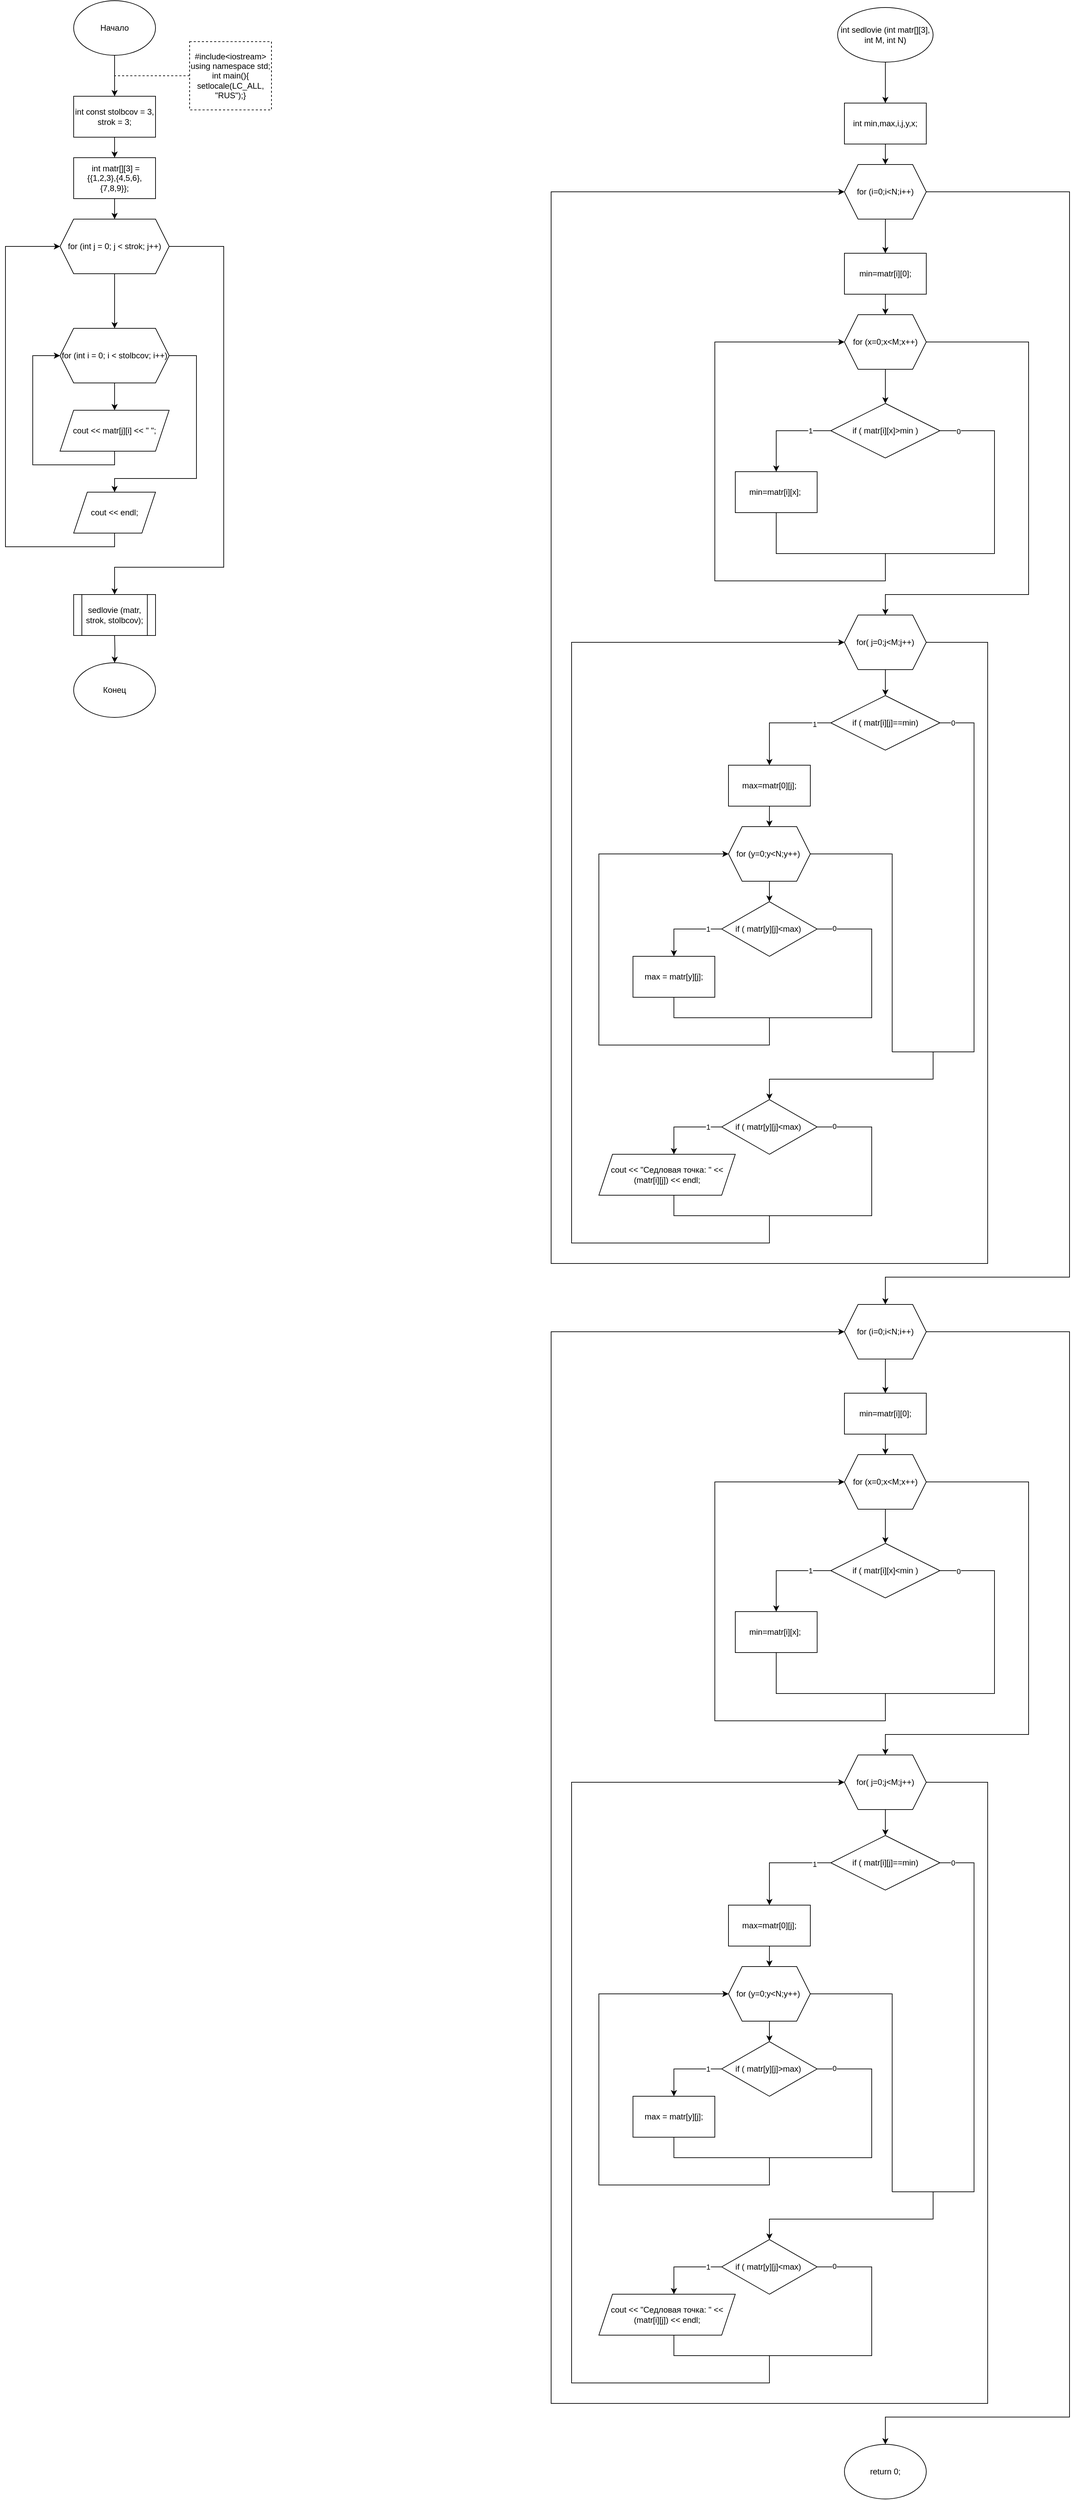 <mxfile version="15.7.3" type="device"><diagram id="lSiqKbJ1iQkwk72WQPIj" name="Страница 1"><mxGraphModel dx="2755" dy="2263" grid="1" gridSize="10" guides="1" tooltips="1" connect="1" arrows="1" fold="1" page="1" pageScale="1" pageWidth="3300" pageHeight="4681" math="0" shadow="0"><root><mxCell id="0"/><mxCell id="1" parent="0"/><mxCell id="CtEPS3cORJ2kYuENL3cS-1" value="" style="edgeStyle=orthogonalEdgeStyle;rounded=0;orthogonalLoop=1;jettySize=auto;html=1;" edge="1" parent="1" source="CtEPS3cORJ2kYuENL3cS-2" target="CtEPS3cORJ2kYuENL3cS-4"><mxGeometry relative="1" as="geometry"/></mxCell><mxCell id="CtEPS3cORJ2kYuENL3cS-2" value="Начало" style="ellipse;whiteSpace=wrap;html=1;" vertex="1" parent="1"><mxGeometry x="340" y="60" width="120" height="80" as="geometry"/></mxCell><mxCell id="CtEPS3cORJ2kYuENL3cS-3" value="" style="edgeStyle=orthogonalEdgeStyle;rounded=0;orthogonalLoop=1;jettySize=auto;html=1;" edge="1" parent="1" source="CtEPS3cORJ2kYuENL3cS-4" target="CtEPS3cORJ2kYuENL3cS-13"><mxGeometry relative="1" as="geometry"/></mxCell><mxCell id="CtEPS3cORJ2kYuENL3cS-4" value="&lt;span&gt;&#9;&lt;/span&gt;int const stolbcov = 3, strok = 3;" style="rounded=0;whiteSpace=wrap;html=1;align=center;" vertex="1" parent="1"><mxGeometry x="340" y="200" width="120" height="60" as="geometry"/></mxCell><mxCell id="CtEPS3cORJ2kYuENL3cS-5" value="&lt;div&gt;#include&amp;lt;iostream&amp;gt;&lt;/div&gt;&lt;div&gt;using namespace std;&lt;/div&gt;&lt;div&gt;int main(){&lt;/div&gt;setlocale(LC_ALL, &quot;RUS&quot;);}" style="rounded=0;whiteSpace=wrap;html=1;dashed=1;" vertex="1" parent="1"><mxGeometry x="510" y="120" width="120" height="100" as="geometry"/></mxCell><mxCell id="CtEPS3cORJ2kYuENL3cS-6" value="" style="endArrow=none;dashed=1;html=1;rounded=0;exitX=0;exitY=0.5;exitDx=0;exitDy=0;" edge="1" parent="1" source="CtEPS3cORJ2kYuENL3cS-5"><mxGeometry width="50" height="50" relative="1" as="geometry"><mxPoint x="390" y="490" as="sourcePoint"/><mxPoint x="400" y="170" as="targetPoint"/></mxGeometry></mxCell><mxCell id="CtEPS3cORJ2kYuENL3cS-7" value="" style="edgeStyle=orthogonalEdgeStyle;rounded=0;orthogonalLoop=1;jettySize=auto;html=1;entryX=0.5;entryY=0;entryDx=0;entryDy=0;" edge="1" parent="1" source="CtEPS3cORJ2kYuENL3cS-9" target="CtEPS3cORJ2kYuENL3cS-35"><mxGeometry relative="1" as="geometry"><mxPoint x="400" y="500" as="targetPoint"/></mxGeometry></mxCell><mxCell id="CtEPS3cORJ2kYuENL3cS-8" value="" style="edgeStyle=orthogonalEdgeStyle;rounded=0;orthogonalLoop=1;jettySize=auto;html=1;exitX=1;exitY=0.5;exitDx=0;exitDy=0;exitPerimeter=0;" edge="1" parent="1" source="CtEPS3cORJ2kYuENL3cS-9"><mxGeometry relative="1" as="geometry"><Array as="points"><mxPoint x="560" y="420"/><mxPoint x="560" y="890"/><mxPoint x="400" y="890"/></Array><mxPoint x="400" y="930" as="targetPoint"/></mxGeometry></mxCell><mxCell id="CtEPS3cORJ2kYuENL3cS-9" value="&lt;span&gt;&#9;&lt;/span&gt;for (int j = 0; j &amp;lt; strok; j++)" style="shape=hexagon;perimeter=hexagonPerimeter2;whiteSpace=wrap;html=1;fixedSize=1;" vertex="1" parent="1"><mxGeometry x="320" y="380" width="160" height="80" as="geometry"/></mxCell><mxCell id="CtEPS3cORJ2kYuENL3cS-12" value="" style="edgeStyle=orthogonalEdgeStyle;rounded=0;orthogonalLoop=1;jettySize=auto;html=1;" edge="1" parent="1" source="CtEPS3cORJ2kYuENL3cS-13"><mxGeometry relative="1" as="geometry"><mxPoint x="400" y="380" as="targetPoint"/></mxGeometry></mxCell><mxCell id="CtEPS3cORJ2kYuENL3cS-13" value="&amp;nbsp;int matr[][3] = {{1,2,3},{4,5,6},{7,8,9}};" style="whiteSpace=wrap;html=1;rounded=0;" vertex="1" parent="1"><mxGeometry x="340" y="290" width="120" height="60" as="geometry"/></mxCell><mxCell id="CtEPS3cORJ2kYuENL3cS-33" value="" style="edgeStyle=orthogonalEdgeStyle;rounded=0;orthogonalLoop=1;jettySize=auto;html=1;" edge="1" parent="1" source="CtEPS3cORJ2kYuENL3cS-35"><mxGeometry relative="1" as="geometry"><mxPoint x="400" y="660" as="targetPoint"/></mxGeometry></mxCell><mxCell id="CtEPS3cORJ2kYuENL3cS-38" style="edgeStyle=orthogonalEdgeStyle;rounded=0;orthogonalLoop=1;jettySize=auto;html=1;entryX=0.5;entryY=0;entryDx=0;entryDy=0;" edge="1" parent="1" source="CtEPS3cORJ2kYuENL3cS-35" target="CtEPS3cORJ2kYuENL3cS-37"><mxGeometry relative="1" as="geometry"><Array as="points"><mxPoint x="520" y="580"/><mxPoint x="520" y="760"/><mxPoint x="400" y="760"/></Array></mxGeometry></mxCell><mxCell id="CtEPS3cORJ2kYuENL3cS-35" value="&lt;span&gt;&#9;&lt;/span&gt;for (int i = 0; i &amp;lt; stolbcov; i++)" style="shape=hexagon;perimeter=hexagonPerimeter2;whiteSpace=wrap;html=1;fixedSize=1;" vertex="1" parent="1"><mxGeometry x="320" y="540" width="160" height="80" as="geometry"/></mxCell><mxCell id="CtEPS3cORJ2kYuENL3cS-39" style="edgeStyle=orthogonalEdgeStyle;rounded=0;orthogonalLoop=1;jettySize=auto;html=1;entryX=0;entryY=0.5;entryDx=0;entryDy=0;exitX=0.5;exitY=1;exitDx=0;exitDy=0;" edge="1" parent="1" source="CtEPS3cORJ2kYuENL3cS-36" target="CtEPS3cORJ2kYuENL3cS-35"><mxGeometry relative="1" as="geometry"><Array as="points"><mxPoint x="400" y="740"/><mxPoint x="280" y="740"/><mxPoint x="280" y="580"/></Array></mxGeometry></mxCell><mxCell id="CtEPS3cORJ2kYuENL3cS-36" value="cout &amp;lt;&amp;lt; matr[j][i] &amp;lt;&amp;lt; &quot; &quot;;" style="shape=parallelogram;perimeter=parallelogramPerimeter;whiteSpace=wrap;html=1;fixedSize=1;" vertex="1" parent="1"><mxGeometry x="320" y="660" width="160" height="60" as="geometry"/></mxCell><mxCell id="CtEPS3cORJ2kYuENL3cS-41" style="edgeStyle=orthogonalEdgeStyle;rounded=0;orthogonalLoop=1;jettySize=auto;html=1;entryX=0;entryY=0.5;entryDx=0;entryDy=0;" edge="1" parent="1" source="CtEPS3cORJ2kYuENL3cS-37" target="CtEPS3cORJ2kYuENL3cS-9"><mxGeometry relative="1" as="geometry"><Array as="points"><mxPoint x="400" y="860"/><mxPoint x="240" y="860"/><mxPoint x="240" y="420"/></Array></mxGeometry></mxCell><mxCell id="CtEPS3cORJ2kYuENL3cS-37" value="cout &amp;lt;&amp;lt; endl;" style="shape=parallelogram;perimeter=parallelogramPerimeter;whiteSpace=wrap;html=1;fixedSize=1;" vertex="1" parent="1"><mxGeometry x="340" y="780" width="120" height="60" as="geometry"/></mxCell><mxCell id="CtEPS3cORJ2kYuENL3cS-44" value="" style="edgeStyle=orthogonalEdgeStyle;rounded=0;orthogonalLoop=1;jettySize=auto;html=1;" edge="1" parent="1" target="CtEPS3cORJ2kYuENL3cS-43"><mxGeometry relative="1" as="geometry"><mxPoint x="400" y="990" as="sourcePoint"/></mxGeometry></mxCell><mxCell id="CtEPS3cORJ2kYuENL3cS-43" value="Конец" style="ellipse;whiteSpace=wrap;html=1;rounded=0;" vertex="1" parent="1"><mxGeometry x="340" y="1030" width="120" height="80" as="geometry"/></mxCell><mxCell id="CtEPS3cORJ2kYuENL3cS-45" value="" style="edgeStyle=orthogonalEdgeStyle;rounded=0;orthogonalLoop=1;jettySize=auto;html=1;" edge="1" parent="1" source="CtEPS3cORJ2kYuENL3cS-46" target="CtEPS3cORJ2kYuENL3cS-48"><mxGeometry relative="1" as="geometry"/></mxCell><mxCell id="CtEPS3cORJ2kYuENL3cS-46" value="int sedlovie (int matr[][3], int M, int N)" style="ellipse;whiteSpace=wrap;html=1;" vertex="1" parent="1"><mxGeometry x="1460" y="70" width="140" height="80" as="geometry"/></mxCell><mxCell id="CtEPS3cORJ2kYuENL3cS-47" value="" style="edgeStyle=orthogonalEdgeStyle;rounded=0;orthogonalLoop=1;jettySize=auto;html=1;" edge="1" parent="1" source="CtEPS3cORJ2kYuENL3cS-48"><mxGeometry relative="1" as="geometry"><mxPoint x="1530" y="300" as="targetPoint"/></mxGeometry></mxCell><mxCell id="CtEPS3cORJ2kYuENL3cS-48" value="&lt;span&gt;&#9;&lt;/span&gt;int min,max,i,j,y,x;" style="rounded=0;whiteSpace=wrap;html=1;align=center;" vertex="1" parent="1"><mxGeometry x="1470" y="210" width="120" height="60" as="geometry"/></mxCell><mxCell id="CtEPS3cORJ2kYuENL3cS-66" value="&lt;span&gt;sedlovie (matr, strok, stolbcov);&lt;/span&gt;" style="shape=process;whiteSpace=wrap;html=1;backgroundOutline=1;" vertex="1" parent="1"><mxGeometry x="340" y="930" width="120" height="60" as="geometry"/></mxCell><mxCell id="CtEPS3cORJ2kYuENL3cS-69" value="" style="edgeStyle=orthogonalEdgeStyle;rounded=0;orthogonalLoop=1;jettySize=auto;html=1;" edge="1" parent="1" source="CtEPS3cORJ2kYuENL3cS-67" target="CtEPS3cORJ2kYuENL3cS-68"><mxGeometry relative="1" as="geometry"/></mxCell><mxCell id="CtEPS3cORJ2kYuENL3cS-118" value="" style="edgeStyle=orthogonalEdgeStyle;rounded=0;orthogonalLoop=1;jettySize=auto;html=1;" edge="1" parent="1" source="CtEPS3cORJ2kYuENL3cS-67"><mxGeometry relative="1" as="geometry"><mxPoint x="1530" y="1970" as="targetPoint"/><Array as="points"><mxPoint x="1800" y="340"/><mxPoint x="1800" y="1930"/><mxPoint x="1530" y="1930"/></Array></mxGeometry></mxCell><mxCell id="CtEPS3cORJ2kYuENL3cS-67" value="for (i=0;i&amp;lt;N;i++)" style="shape=hexagon;perimeter=hexagonPerimeter2;whiteSpace=wrap;html=1;fixedSize=1;" vertex="1" parent="1"><mxGeometry x="1470" y="300" width="120" height="80" as="geometry"/></mxCell><mxCell id="CtEPS3cORJ2kYuENL3cS-71" value="" style="edgeStyle=orthogonalEdgeStyle;rounded=0;orthogonalLoop=1;jettySize=auto;html=1;" edge="1" parent="1" source="CtEPS3cORJ2kYuENL3cS-68" target="CtEPS3cORJ2kYuENL3cS-70"><mxGeometry relative="1" as="geometry"/></mxCell><mxCell id="CtEPS3cORJ2kYuENL3cS-68" value="min=matr[i][0];" style="rounded=0;whiteSpace=wrap;html=1;" vertex="1" parent="1"><mxGeometry x="1470" y="430" width="120" height="60" as="geometry"/></mxCell><mxCell id="CtEPS3cORJ2kYuENL3cS-73" value="" style="edgeStyle=orthogonalEdgeStyle;rounded=0;orthogonalLoop=1;jettySize=auto;html=1;" edge="1" parent="1" source="CtEPS3cORJ2kYuENL3cS-70" target="CtEPS3cORJ2kYuENL3cS-72"><mxGeometry relative="1" as="geometry"/></mxCell><mxCell id="CtEPS3cORJ2kYuENL3cS-84" style="edgeStyle=orthogonalEdgeStyle;rounded=0;orthogonalLoop=1;jettySize=auto;html=1;entryX=0.5;entryY=0;entryDx=0;entryDy=0;" edge="1" parent="1" source="CtEPS3cORJ2kYuENL3cS-70" target="CtEPS3cORJ2kYuENL3cS-83"><mxGeometry relative="1" as="geometry"><Array as="points"><mxPoint x="1740" y="560"/><mxPoint x="1740" y="930"/><mxPoint x="1530" y="930"/></Array></mxGeometry></mxCell><mxCell id="CtEPS3cORJ2kYuENL3cS-70" value="for (x=0;x&amp;lt;M;x++)" style="shape=hexagon;perimeter=hexagonPerimeter2;whiteSpace=wrap;html=1;fixedSize=1;rounded=0;" vertex="1" parent="1"><mxGeometry x="1470" y="520" width="120" height="80" as="geometry"/></mxCell><mxCell id="CtEPS3cORJ2kYuENL3cS-75" value="" style="edgeStyle=orthogonalEdgeStyle;rounded=0;orthogonalLoop=1;jettySize=auto;html=1;" edge="1" parent="1" source="CtEPS3cORJ2kYuENL3cS-72" target="CtEPS3cORJ2kYuENL3cS-74"><mxGeometry relative="1" as="geometry"/></mxCell><mxCell id="CtEPS3cORJ2kYuENL3cS-78" value="1" style="edgeLabel;html=1;align=center;verticalAlign=middle;resizable=0;points=[];" vertex="1" connectable="0" parent="CtEPS3cORJ2kYuENL3cS-75"><mxGeometry x="-0.565" relative="1" as="geometry"><mxPoint as="offset"/></mxGeometry></mxCell><mxCell id="CtEPS3cORJ2kYuENL3cS-72" value="if ( matr[i][x]&amp;gt;min )" style="rhombus;whiteSpace=wrap;html=1;" vertex="1" parent="1"><mxGeometry x="1450" y="650" width="160" height="80" as="geometry"/></mxCell><mxCell id="CtEPS3cORJ2kYuENL3cS-74" value="min=matr[i][x];&amp;nbsp;" style="whiteSpace=wrap;html=1;" vertex="1" parent="1"><mxGeometry x="1310" y="750" width="120" height="60" as="geometry"/></mxCell><mxCell id="CtEPS3cORJ2kYuENL3cS-77" value="" style="endArrow=none;html=1;rounded=0;exitX=0.5;exitY=1;exitDx=0;exitDy=0;entryX=1;entryY=0.5;entryDx=0;entryDy=0;" edge="1" parent="1" source="CtEPS3cORJ2kYuENL3cS-74" target="CtEPS3cORJ2kYuENL3cS-72"><mxGeometry width="50" height="50" relative="1" as="geometry"><mxPoint x="1470" y="840" as="sourcePoint"/><mxPoint x="1520" y="790" as="targetPoint"/><Array as="points"><mxPoint x="1370" y="870"/><mxPoint x="1690" y="870"/><mxPoint x="1690" y="690"/></Array></mxGeometry></mxCell><mxCell id="CtEPS3cORJ2kYuENL3cS-81" value="0" style="edgeLabel;html=1;align=center;verticalAlign=middle;resizable=0;points=[];" vertex="1" connectable="0" parent="CtEPS3cORJ2kYuENL3cS-77"><mxGeometry x="0.916" y="1" relative="1" as="geometry"><mxPoint as="offset"/></mxGeometry></mxCell><mxCell id="CtEPS3cORJ2kYuENL3cS-82" value="" style="endArrow=classic;html=1;rounded=0;entryX=0;entryY=0.5;entryDx=0;entryDy=0;" edge="1" parent="1" target="CtEPS3cORJ2kYuENL3cS-70"><mxGeometry width="50" height="50" relative="1" as="geometry"><mxPoint x="1530" y="870" as="sourcePoint"/><mxPoint x="1530" y="910" as="targetPoint"/><Array as="points"><mxPoint x="1530" y="910"/><mxPoint x="1280" y="910"/><mxPoint x="1280" y="560"/></Array></mxGeometry></mxCell><mxCell id="CtEPS3cORJ2kYuENL3cS-90" value="" style="edgeStyle=orthogonalEdgeStyle;rounded=0;orthogonalLoop=1;jettySize=auto;html=1;" edge="1" parent="1" source="CtEPS3cORJ2kYuENL3cS-83" target="CtEPS3cORJ2kYuENL3cS-89"><mxGeometry relative="1" as="geometry"/></mxCell><mxCell id="CtEPS3cORJ2kYuENL3cS-116" style="edgeStyle=orthogonalEdgeStyle;rounded=0;orthogonalLoop=1;jettySize=auto;html=1;entryX=0;entryY=0.5;entryDx=0;entryDy=0;" edge="1" parent="1" source="CtEPS3cORJ2kYuENL3cS-83" target="CtEPS3cORJ2kYuENL3cS-67"><mxGeometry relative="1" as="geometry"><Array as="points"><mxPoint x="1680" y="1000"/><mxPoint x="1680" y="1910"/><mxPoint x="1040" y="1910"/><mxPoint x="1040" y="340"/></Array></mxGeometry></mxCell><mxCell id="CtEPS3cORJ2kYuENL3cS-83" value="for( j=0;j&amp;lt;M;j++)" style="shape=hexagon;perimeter=hexagonPerimeter2;whiteSpace=wrap;html=1;fixedSize=1;" vertex="1" parent="1"><mxGeometry x="1470" y="960" width="120" height="80" as="geometry"/></mxCell><mxCell id="CtEPS3cORJ2kYuENL3cS-92" style="edgeStyle=orthogonalEdgeStyle;rounded=0;orthogonalLoop=1;jettySize=auto;html=1;entryX=0.5;entryY=0;entryDx=0;entryDy=0;" edge="1" parent="1" source="CtEPS3cORJ2kYuENL3cS-89" target="CtEPS3cORJ2kYuENL3cS-91"><mxGeometry relative="1" as="geometry"/></mxCell><mxCell id="CtEPS3cORJ2kYuENL3cS-162" value="1" style="edgeLabel;html=1;align=center;verticalAlign=middle;resizable=0;points=[];" vertex="1" connectable="0" parent="CtEPS3cORJ2kYuENL3cS-92"><mxGeometry x="-0.68" y="2" relative="1" as="geometry"><mxPoint as="offset"/></mxGeometry></mxCell><mxCell id="CtEPS3cORJ2kYuENL3cS-89" value="if ( matr[i][j]==min)" style="rhombus;whiteSpace=wrap;html=1;" vertex="1" parent="1"><mxGeometry x="1450" y="1078" width="160" height="80" as="geometry"/></mxCell><mxCell id="CtEPS3cORJ2kYuENL3cS-94" value="" style="edgeStyle=orthogonalEdgeStyle;rounded=0;orthogonalLoop=1;jettySize=auto;html=1;" edge="1" parent="1" source="CtEPS3cORJ2kYuENL3cS-91" target="CtEPS3cORJ2kYuENL3cS-93"><mxGeometry relative="1" as="geometry"/></mxCell><mxCell id="CtEPS3cORJ2kYuENL3cS-91" value="max=matr[0][j];" style="rounded=0;whiteSpace=wrap;html=1;" vertex="1" parent="1"><mxGeometry x="1300" y="1180" width="120" height="60" as="geometry"/></mxCell><mxCell id="CtEPS3cORJ2kYuENL3cS-97" value="" style="edgeStyle=orthogonalEdgeStyle;rounded=0;orthogonalLoop=1;jettySize=auto;html=1;" edge="1" parent="1" source="CtEPS3cORJ2kYuENL3cS-93" target="CtEPS3cORJ2kYuENL3cS-95"><mxGeometry relative="1" as="geometry"/></mxCell><mxCell id="CtEPS3cORJ2kYuENL3cS-93" value="for (y=0;y&amp;lt;N;y++)&amp;nbsp;" style="shape=hexagon;perimeter=hexagonPerimeter2;whiteSpace=wrap;html=1;fixedSize=1;rounded=0;" vertex="1" parent="1"><mxGeometry x="1300" y="1270" width="120" height="80" as="geometry"/></mxCell><mxCell id="CtEPS3cORJ2kYuENL3cS-99" style="edgeStyle=orthogonalEdgeStyle;rounded=0;orthogonalLoop=1;jettySize=auto;html=1;entryX=0.5;entryY=0;entryDx=0;entryDy=0;" edge="1" parent="1" source="CtEPS3cORJ2kYuENL3cS-95" target="CtEPS3cORJ2kYuENL3cS-98"><mxGeometry relative="1" as="geometry"/></mxCell><mxCell id="CtEPS3cORJ2kYuENL3cS-100" value="1" style="edgeLabel;html=1;align=center;verticalAlign=middle;resizable=0;points=[];" vertex="1" connectable="0" parent="CtEPS3cORJ2kYuENL3cS-99"><mxGeometry x="-0.636" relative="1" as="geometry"><mxPoint as="offset"/></mxGeometry></mxCell><mxCell id="CtEPS3cORJ2kYuENL3cS-95" value="if ( matr[y][j]&amp;lt;max)&amp;nbsp;" style="rhombus;whiteSpace=wrap;html=1;direction=west;" vertex="1" parent="1"><mxGeometry x="1290" y="1380" width="140" height="80" as="geometry"/></mxCell><mxCell id="CtEPS3cORJ2kYuENL3cS-98" value="max = matr[y][j];" style="rounded=0;whiteSpace=wrap;html=1;" vertex="1" parent="1"><mxGeometry x="1160" y="1460" width="120" height="60" as="geometry"/></mxCell><mxCell id="CtEPS3cORJ2kYuENL3cS-101" value="" style="endArrow=none;html=1;rounded=0;exitX=0.5;exitY=1;exitDx=0;exitDy=0;entryX=0;entryY=0.5;entryDx=0;entryDy=0;" edge="1" parent="1" source="CtEPS3cORJ2kYuENL3cS-98" target="CtEPS3cORJ2kYuENL3cS-95"><mxGeometry width="50" height="50" relative="1" as="geometry"><mxPoint x="1440" y="1470" as="sourcePoint"/><mxPoint x="1490" y="1420" as="targetPoint"/><Array as="points"><mxPoint x="1220" y="1550"/><mxPoint x="1510" y="1550"/><mxPoint x="1510" y="1420"/></Array></mxGeometry></mxCell><mxCell id="CtEPS3cORJ2kYuENL3cS-102" value="0" style="edgeLabel;html=1;align=center;verticalAlign=middle;resizable=0;points=[];" vertex="1" connectable="0" parent="CtEPS3cORJ2kYuENL3cS-101"><mxGeometry x="0.906" y="-1" relative="1" as="geometry"><mxPoint as="offset"/></mxGeometry></mxCell><mxCell id="CtEPS3cORJ2kYuENL3cS-103" value="" style="endArrow=classic;html=1;rounded=0;entryX=0;entryY=0.5;entryDx=0;entryDy=0;" edge="1" parent="1" target="CtEPS3cORJ2kYuENL3cS-93"><mxGeometry width="50" height="50" relative="1" as="geometry"><mxPoint x="1360" y="1550" as="sourcePoint"/><mxPoint x="1490" y="1420" as="targetPoint"/><Array as="points"><mxPoint x="1360" y="1590"/><mxPoint x="1110" y="1590"/><mxPoint x="1110" y="1310"/></Array></mxGeometry></mxCell><mxCell id="CtEPS3cORJ2kYuENL3cS-105" style="edgeStyle=orthogonalEdgeStyle;rounded=0;orthogonalLoop=1;jettySize=auto;html=1;entryX=0.5;entryY=0;entryDx=0;entryDy=0;" edge="1" parent="1" source="CtEPS3cORJ2kYuENL3cS-107"><mxGeometry relative="1" as="geometry"><mxPoint x="1220" y="1750" as="targetPoint"/><Array as="points"><mxPoint x="1220" y="1710"/></Array></mxGeometry></mxCell><mxCell id="CtEPS3cORJ2kYuENL3cS-106" value="1" style="edgeLabel;html=1;align=center;verticalAlign=middle;resizable=0;points=[];" vertex="1" connectable="0" parent="CtEPS3cORJ2kYuENL3cS-105"><mxGeometry x="-0.636" relative="1" as="geometry"><mxPoint as="offset"/></mxGeometry></mxCell><mxCell id="CtEPS3cORJ2kYuENL3cS-107" value="if ( matr[y][j]&amp;lt;max)&amp;nbsp;" style="rhombus;whiteSpace=wrap;html=1;direction=west;" vertex="1" parent="1"><mxGeometry x="1290" y="1670" width="140" height="80" as="geometry"/></mxCell><mxCell id="CtEPS3cORJ2kYuENL3cS-109" value="" style="endArrow=none;html=1;rounded=0;exitX=0.5;exitY=1;exitDx=0;exitDy=0;entryX=0;entryY=0.5;entryDx=0;entryDy=0;" edge="1" parent="1" target="CtEPS3cORJ2kYuENL3cS-107"><mxGeometry width="50" height="50" relative="1" as="geometry"><mxPoint x="1220" y="1810" as="sourcePoint"/><mxPoint x="1490" y="1710" as="targetPoint"/><Array as="points"><mxPoint x="1220" y="1840"/><mxPoint x="1510" y="1840"/><mxPoint x="1510" y="1710"/></Array></mxGeometry></mxCell><mxCell id="CtEPS3cORJ2kYuENL3cS-110" value="0" style="edgeLabel;html=1;align=center;verticalAlign=middle;resizable=0;points=[];" vertex="1" connectable="0" parent="CtEPS3cORJ2kYuENL3cS-109"><mxGeometry x="0.906" y="-1" relative="1" as="geometry"><mxPoint as="offset"/></mxGeometry></mxCell><mxCell id="CtEPS3cORJ2kYuENL3cS-113" value="cout &amp;lt;&amp;lt; &quot;Седловая точка: &quot; &amp;lt;&amp;lt; (matr[i][j]) &amp;lt;&amp;lt; endl;" style="shape=parallelogram;perimeter=parallelogramPerimeter;whiteSpace=wrap;html=1;fixedSize=1;" vertex="1" parent="1"><mxGeometry x="1110" y="1750" width="200" height="60" as="geometry"/></mxCell><mxCell id="CtEPS3cORJ2kYuENL3cS-115" value="" style="endArrow=classic;html=1;rounded=0;entryX=0;entryY=0.5;entryDx=0;entryDy=0;" edge="1" parent="1" target="CtEPS3cORJ2kYuENL3cS-83"><mxGeometry width="50" height="50" relative="1" as="geometry"><mxPoint x="1360" y="1840" as="sourcePoint"/><mxPoint x="1450" y="1010" as="targetPoint"/><Array as="points"><mxPoint x="1360" y="1880"/><mxPoint x="1210" y="1880"/><mxPoint x="1070" y="1880"/><mxPoint x="1070" y="1000"/></Array></mxGeometry></mxCell><mxCell id="CtEPS3cORJ2kYuENL3cS-159" value="" style="endArrow=none;html=1;rounded=0;entryX=1;entryY=0.5;entryDx=0;entryDy=0;" edge="1" parent="1" target="CtEPS3cORJ2kYuENL3cS-89"><mxGeometry width="50" height="50" relative="1" as="geometry"><mxPoint x="1540" y="1600" as="sourcePoint"/><mxPoint x="1700" y="1390" as="targetPoint"/><Array as="points"><mxPoint x="1660" y="1600"/><mxPoint x="1660" y="1118"/></Array></mxGeometry></mxCell><mxCell id="CtEPS3cORJ2kYuENL3cS-163" value="0" style="edgeLabel;html=1;align=center;verticalAlign=middle;resizable=0;points=[];" vertex="1" connectable="0" parent="CtEPS3cORJ2kYuENL3cS-159"><mxGeometry x="0.943" relative="1" as="geometry"><mxPoint as="offset"/></mxGeometry></mxCell><mxCell id="CtEPS3cORJ2kYuENL3cS-160" value="" style="endArrow=none;html=1;rounded=0;exitX=1;exitY=0.5;exitDx=0;exitDy=0;" edge="1" parent="1" source="CtEPS3cORJ2kYuENL3cS-93"><mxGeometry width="50" height="50" relative="1" as="geometry"><mxPoint x="1620" y="1400" as="sourcePoint"/><mxPoint x="1540" y="1600" as="targetPoint"/><Array as="points"><mxPoint x="1540" y="1310"/></Array></mxGeometry></mxCell><mxCell id="CtEPS3cORJ2kYuENL3cS-161" value="" style="endArrow=classic;html=1;rounded=0;entryX=0.5;entryY=1;entryDx=0;entryDy=0;" edge="1" parent="1" target="CtEPS3cORJ2kYuENL3cS-107"><mxGeometry width="50" height="50" relative="1" as="geometry"><mxPoint x="1600" y="1600" as="sourcePoint"/><mxPoint x="1670" y="1460" as="targetPoint"/><Array as="points"><mxPoint x="1600" y="1640"/><mxPoint x="1360" y="1640"/></Array></mxGeometry></mxCell><mxCell id="CtEPS3cORJ2kYuENL3cS-164" value="" style="edgeStyle=orthogonalEdgeStyle;rounded=0;orthogonalLoop=1;jettySize=auto;html=1;" edge="1" parent="1" source="CtEPS3cORJ2kYuENL3cS-166" target="CtEPS3cORJ2kYuENL3cS-168"><mxGeometry relative="1" as="geometry"/></mxCell><mxCell id="CtEPS3cORJ2kYuENL3cS-165" value="" style="edgeStyle=orthogonalEdgeStyle;rounded=0;orthogonalLoop=1;jettySize=auto;html=1;" edge="1" parent="1" source="CtEPS3cORJ2kYuENL3cS-166"><mxGeometry relative="1" as="geometry"><mxPoint x="1530" y="3640" as="targetPoint"/><Array as="points"><mxPoint x="1800" y="2010"/><mxPoint x="1800" y="3600"/><mxPoint x="1530" y="3600"/></Array></mxGeometry></mxCell><mxCell id="CtEPS3cORJ2kYuENL3cS-166" value="for (i=0;i&amp;lt;N;i++)" style="shape=hexagon;perimeter=hexagonPerimeter2;whiteSpace=wrap;html=1;fixedSize=1;" vertex="1" parent="1"><mxGeometry x="1470" y="1970" width="120" height="80" as="geometry"/></mxCell><mxCell id="CtEPS3cORJ2kYuENL3cS-167" value="" style="edgeStyle=orthogonalEdgeStyle;rounded=0;orthogonalLoop=1;jettySize=auto;html=1;" edge="1" parent="1" source="CtEPS3cORJ2kYuENL3cS-168" target="CtEPS3cORJ2kYuENL3cS-171"><mxGeometry relative="1" as="geometry"/></mxCell><mxCell id="CtEPS3cORJ2kYuENL3cS-168" value="min=matr[i][0];" style="rounded=0;whiteSpace=wrap;html=1;" vertex="1" parent="1"><mxGeometry x="1470" y="2100" width="120" height="60" as="geometry"/></mxCell><mxCell id="CtEPS3cORJ2kYuENL3cS-169" value="" style="edgeStyle=orthogonalEdgeStyle;rounded=0;orthogonalLoop=1;jettySize=auto;html=1;" edge="1" parent="1" source="CtEPS3cORJ2kYuENL3cS-171" target="CtEPS3cORJ2kYuENL3cS-174"><mxGeometry relative="1" as="geometry"/></mxCell><mxCell id="CtEPS3cORJ2kYuENL3cS-170" style="edgeStyle=orthogonalEdgeStyle;rounded=0;orthogonalLoop=1;jettySize=auto;html=1;entryX=0.5;entryY=0;entryDx=0;entryDy=0;" edge="1" parent="1" source="CtEPS3cORJ2kYuENL3cS-171" target="CtEPS3cORJ2kYuENL3cS-181"><mxGeometry relative="1" as="geometry"><Array as="points"><mxPoint x="1740" y="2230"/><mxPoint x="1740" y="2600"/><mxPoint x="1530" y="2600"/></Array></mxGeometry></mxCell><mxCell id="CtEPS3cORJ2kYuENL3cS-171" value="for (x=0;x&amp;lt;M;x++)" style="shape=hexagon;perimeter=hexagonPerimeter2;whiteSpace=wrap;html=1;fixedSize=1;rounded=0;" vertex="1" parent="1"><mxGeometry x="1470" y="2190" width="120" height="80" as="geometry"/></mxCell><mxCell id="CtEPS3cORJ2kYuENL3cS-172" value="" style="edgeStyle=orthogonalEdgeStyle;rounded=0;orthogonalLoop=1;jettySize=auto;html=1;" edge="1" parent="1" source="CtEPS3cORJ2kYuENL3cS-174" target="CtEPS3cORJ2kYuENL3cS-175"><mxGeometry relative="1" as="geometry"/></mxCell><mxCell id="CtEPS3cORJ2kYuENL3cS-173" value="1" style="edgeLabel;html=1;align=center;verticalAlign=middle;resizable=0;points=[];" vertex="1" connectable="0" parent="CtEPS3cORJ2kYuENL3cS-172"><mxGeometry x="-0.565" relative="1" as="geometry"><mxPoint as="offset"/></mxGeometry></mxCell><mxCell id="CtEPS3cORJ2kYuENL3cS-174" value="if ( matr[i][x]&amp;lt;min )" style="rhombus;whiteSpace=wrap;html=1;" vertex="1" parent="1"><mxGeometry x="1450" y="2320" width="160" height="80" as="geometry"/></mxCell><mxCell id="CtEPS3cORJ2kYuENL3cS-175" value="min=matr[i][x];&amp;nbsp;" style="whiteSpace=wrap;html=1;" vertex="1" parent="1"><mxGeometry x="1310" y="2420" width="120" height="60" as="geometry"/></mxCell><mxCell id="CtEPS3cORJ2kYuENL3cS-176" value="" style="endArrow=none;html=1;rounded=0;exitX=0.5;exitY=1;exitDx=0;exitDy=0;entryX=1;entryY=0.5;entryDx=0;entryDy=0;" edge="1" parent="1" source="CtEPS3cORJ2kYuENL3cS-175" target="CtEPS3cORJ2kYuENL3cS-174"><mxGeometry width="50" height="50" relative="1" as="geometry"><mxPoint x="1470" y="2510" as="sourcePoint"/><mxPoint x="1520" y="2460" as="targetPoint"/><Array as="points"><mxPoint x="1370" y="2540"/><mxPoint x="1690" y="2540"/><mxPoint x="1690" y="2360"/></Array></mxGeometry></mxCell><mxCell id="CtEPS3cORJ2kYuENL3cS-177" value="0" style="edgeLabel;html=1;align=center;verticalAlign=middle;resizable=0;points=[];" vertex="1" connectable="0" parent="CtEPS3cORJ2kYuENL3cS-176"><mxGeometry x="0.916" y="1" relative="1" as="geometry"><mxPoint as="offset"/></mxGeometry></mxCell><mxCell id="CtEPS3cORJ2kYuENL3cS-178" value="" style="endArrow=classic;html=1;rounded=0;entryX=0;entryY=0.5;entryDx=0;entryDy=0;" edge="1" parent="1" target="CtEPS3cORJ2kYuENL3cS-171"><mxGeometry width="50" height="50" relative="1" as="geometry"><mxPoint x="1530" y="2540" as="sourcePoint"/><mxPoint x="1530" y="2580" as="targetPoint"/><Array as="points"><mxPoint x="1530" y="2580"/><mxPoint x="1280" y="2580"/><mxPoint x="1280" y="2230"/></Array></mxGeometry></mxCell><mxCell id="CtEPS3cORJ2kYuENL3cS-179" value="" style="edgeStyle=orthogonalEdgeStyle;rounded=0;orthogonalLoop=1;jettySize=auto;html=1;" edge="1" parent="1" source="CtEPS3cORJ2kYuENL3cS-181" target="CtEPS3cORJ2kYuENL3cS-184"><mxGeometry relative="1" as="geometry"/></mxCell><mxCell id="CtEPS3cORJ2kYuENL3cS-180" style="edgeStyle=orthogonalEdgeStyle;rounded=0;orthogonalLoop=1;jettySize=auto;html=1;entryX=0;entryY=0.5;entryDx=0;entryDy=0;" edge="1" parent="1" source="CtEPS3cORJ2kYuENL3cS-181" target="CtEPS3cORJ2kYuENL3cS-166"><mxGeometry relative="1" as="geometry"><Array as="points"><mxPoint x="1680" y="2670"/><mxPoint x="1680" y="3580"/><mxPoint x="1040" y="3580"/><mxPoint x="1040" y="2010"/></Array></mxGeometry></mxCell><mxCell id="CtEPS3cORJ2kYuENL3cS-181" value="for( j=0;j&amp;lt;M;j++)" style="shape=hexagon;perimeter=hexagonPerimeter2;whiteSpace=wrap;html=1;fixedSize=1;" vertex="1" parent="1"><mxGeometry x="1470" y="2630" width="120" height="80" as="geometry"/></mxCell><mxCell id="CtEPS3cORJ2kYuENL3cS-182" style="edgeStyle=orthogonalEdgeStyle;rounded=0;orthogonalLoop=1;jettySize=auto;html=1;entryX=0.5;entryY=0;entryDx=0;entryDy=0;" edge="1" parent="1" source="CtEPS3cORJ2kYuENL3cS-184" target="CtEPS3cORJ2kYuENL3cS-186"><mxGeometry relative="1" as="geometry"/></mxCell><mxCell id="CtEPS3cORJ2kYuENL3cS-183" value="1" style="edgeLabel;html=1;align=center;verticalAlign=middle;resizable=0;points=[];" vertex="1" connectable="0" parent="CtEPS3cORJ2kYuENL3cS-182"><mxGeometry x="-0.68" y="2" relative="1" as="geometry"><mxPoint as="offset"/></mxGeometry></mxCell><mxCell id="CtEPS3cORJ2kYuENL3cS-184" value="if ( matr[i][j]==min)" style="rhombus;whiteSpace=wrap;html=1;" vertex="1" parent="1"><mxGeometry x="1450" y="2748" width="160" height="80" as="geometry"/></mxCell><mxCell id="CtEPS3cORJ2kYuENL3cS-185" value="" style="edgeStyle=orthogonalEdgeStyle;rounded=0;orthogonalLoop=1;jettySize=auto;html=1;" edge="1" parent="1" source="CtEPS3cORJ2kYuENL3cS-186" target="CtEPS3cORJ2kYuENL3cS-188"><mxGeometry relative="1" as="geometry"/></mxCell><mxCell id="CtEPS3cORJ2kYuENL3cS-186" value="max=matr[0][j];" style="rounded=0;whiteSpace=wrap;html=1;" vertex="1" parent="1"><mxGeometry x="1300" y="2850" width="120" height="60" as="geometry"/></mxCell><mxCell id="CtEPS3cORJ2kYuENL3cS-187" value="" style="edgeStyle=orthogonalEdgeStyle;rounded=0;orthogonalLoop=1;jettySize=auto;html=1;" edge="1" parent="1" source="CtEPS3cORJ2kYuENL3cS-188" target="CtEPS3cORJ2kYuENL3cS-191"><mxGeometry relative="1" as="geometry"/></mxCell><mxCell id="CtEPS3cORJ2kYuENL3cS-188" value="for (y=0;y&amp;lt;N;y++)&amp;nbsp;" style="shape=hexagon;perimeter=hexagonPerimeter2;whiteSpace=wrap;html=1;fixedSize=1;rounded=0;" vertex="1" parent="1"><mxGeometry x="1300" y="2940" width="120" height="80" as="geometry"/></mxCell><mxCell id="CtEPS3cORJ2kYuENL3cS-189" style="edgeStyle=orthogonalEdgeStyle;rounded=0;orthogonalLoop=1;jettySize=auto;html=1;entryX=0.5;entryY=0;entryDx=0;entryDy=0;" edge="1" parent="1" source="CtEPS3cORJ2kYuENL3cS-191" target="CtEPS3cORJ2kYuENL3cS-192"><mxGeometry relative="1" as="geometry"/></mxCell><mxCell id="CtEPS3cORJ2kYuENL3cS-190" value="1" style="edgeLabel;html=1;align=center;verticalAlign=middle;resizable=0;points=[];" vertex="1" connectable="0" parent="CtEPS3cORJ2kYuENL3cS-189"><mxGeometry x="-0.636" relative="1" as="geometry"><mxPoint as="offset"/></mxGeometry></mxCell><mxCell id="CtEPS3cORJ2kYuENL3cS-191" value="if ( matr[y][j]&amp;gt;max)&amp;nbsp;" style="rhombus;whiteSpace=wrap;html=1;direction=west;" vertex="1" parent="1"><mxGeometry x="1290" y="3050" width="140" height="80" as="geometry"/></mxCell><mxCell id="CtEPS3cORJ2kYuENL3cS-192" value="max = matr[y][j];" style="rounded=0;whiteSpace=wrap;html=1;" vertex="1" parent="1"><mxGeometry x="1160" y="3130" width="120" height="60" as="geometry"/></mxCell><mxCell id="CtEPS3cORJ2kYuENL3cS-193" value="" style="endArrow=none;html=1;rounded=0;exitX=0.5;exitY=1;exitDx=0;exitDy=0;entryX=0;entryY=0.5;entryDx=0;entryDy=0;" edge="1" parent="1" source="CtEPS3cORJ2kYuENL3cS-192" target="CtEPS3cORJ2kYuENL3cS-191"><mxGeometry width="50" height="50" relative="1" as="geometry"><mxPoint x="1440" y="3140" as="sourcePoint"/><mxPoint x="1490" y="3090" as="targetPoint"/><Array as="points"><mxPoint x="1220" y="3220"/><mxPoint x="1510" y="3220"/><mxPoint x="1510" y="3090"/></Array></mxGeometry></mxCell><mxCell id="CtEPS3cORJ2kYuENL3cS-194" value="0" style="edgeLabel;html=1;align=center;verticalAlign=middle;resizable=0;points=[];" vertex="1" connectable="0" parent="CtEPS3cORJ2kYuENL3cS-193"><mxGeometry x="0.906" y="-1" relative="1" as="geometry"><mxPoint as="offset"/></mxGeometry></mxCell><mxCell id="CtEPS3cORJ2kYuENL3cS-195" value="" style="endArrow=classic;html=1;rounded=0;entryX=0;entryY=0.5;entryDx=0;entryDy=0;" edge="1" parent="1" target="CtEPS3cORJ2kYuENL3cS-188"><mxGeometry width="50" height="50" relative="1" as="geometry"><mxPoint x="1360" y="3220" as="sourcePoint"/><mxPoint x="1490" y="3090" as="targetPoint"/><Array as="points"><mxPoint x="1360" y="3260"/><mxPoint x="1110" y="3260"/><mxPoint x="1110" y="2980"/></Array></mxGeometry></mxCell><mxCell id="CtEPS3cORJ2kYuENL3cS-196" style="edgeStyle=orthogonalEdgeStyle;rounded=0;orthogonalLoop=1;jettySize=auto;html=1;entryX=0.5;entryY=0;entryDx=0;entryDy=0;" edge="1" parent="1" source="CtEPS3cORJ2kYuENL3cS-198"><mxGeometry relative="1" as="geometry"><mxPoint x="1220" y="3420" as="targetPoint"/><Array as="points"><mxPoint x="1220" y="3380"/></Array></mxGeometry></mxCell><mxCell id="CtEPS3cORJ2kYuENL3cS-197" value="1" style="edgeLabel;html=1;align=center;verticalAlign=middle;resizable=0;points=[];" vertex="1" connectable="0" parent="CtEPS3cORJ2kYuENL3cS-196"><mxGeometry x="-0.636" relative="1" as="geometry"><mxPoint as="offset"/></mxGeometry></mxCell><mxCell id="CtEPS3cORJ2kYuENL3cS-198" value="if ( matr[y][j]&amp;lt;max)&amp;nbsp;" style="rhombus;whiteSpace=wrap;html=1;direction=west;" vertex="1" parent="1"><mxGeometry x="1290" y="3340" width="140" height="80" as="geometry"/></mxCell><mxCell id="CtEPS3cORJ2kYuENL3cS-199" value="" style="endArrow=none;html=1;rounded=0;exitX=0.5;exitY=1;exitDx=0;exitDy=0;entryX=0;entryY=0.5;entryDx=0;entryDy=0;" edge="1" parent="1" target="CtEPS3cORJ2kYuENL3cS-198"><mxGeometry width="50" height="50" relative="1" as="geometry"><mxPoint x="1220" y="3480" as="sourcePoint"/><mxPoint x="1490" y="3380" as="targetPoint"/><Array as="points"><mxPoint x="1220" y="3510"/><mxPoint x="1510" y="3510"/><mxPoint x="1510" y="3380"/></Array></mxGeometry></mxCell><mxCell id="CtEPS3cORJ2kYuENL3cS-200" value="0" style="edgeLabel;html=1;align=center;verticalAlign=middle;resizable=0;points=[];" vertex="1" connectable="0" parent="CtEPS3cORJ2kYuENL3cS-199"><mxGeometry x="0.906" y="-1" relative="1" as="geometry"><mxPoint as="offset"/></mxGeometry></mxCell><mxCell id="CtEPS3cORJ2kYuENL3cS-201" value="cout &amp;lt;&amp;lt; &quot;Седловая точка: &quot; &amp;lt;&amp;lt; (matr[i][j]) &amp;lt;&amp;lt; endl;" style="shape=parallelogram;perimeter=parallelogramPerimeter;whiteSpace=wrap;html=1;fixedSize=1;" vertex="1" parent="1"><mxGeometry x="1110" y="3420" width="200" height="60" as="geometry"/></mxCell><mxCell id="CtEPS3cORJ2kYuENL3cS-202" value="" style="endArrow=classic;html=1;rounded=0;entryX=0;entryY=0.5;entryDx=0;entryDy=0;" edge="1" parent="1" target="CtEPS3cORJ2kYuENL3cS-181"><mxGeometry width="50" height="50" relative="1" as="geometry"><mxPoint x="1360" y="3510" as="sourcePoint"/><mxPoint x="1450" y="2680" as="targetPoint"/><Array as="points"><mxPoint x="1360" y="3550"/><mxPoint x="1210" y="3550"/><mxPoint x="1070" y="3550"/><mxPoint x="1070" y="2670"/></Array></mxGeometry></mxCell><mxCell id="CtEPS3cORJ2kYuENL3cS-203" value="" style="endArrow=none;html=1;rounded=0;entryX=1;entryY=0.5;entryDx=0;entryDy=0;" edge="1" parent="1" target="CtEPS3cORJ2kYuENL3cS-184"><mxGeometry width="50" height="50" relative="1" as="geometry"><mxPoint x="1540" y="3270" as="sourcePoint"/><mxPoint x="1700" y="3060" as="targetPoint"/><Array as="points"><mxPoint x="1660" y="3270"/><mxPoint x="1660" y="2788"/></Array></mxGeometry></mxCell><mxCell id="CtEPS3cORJ2kYuENL3cS-204" value="0" style="edgeLabel;html=1;align=center;verticalAlign=middle;resizable=0;points=[];" vertex="1" connectable="0" parent="CtEPS3cORJ2kYuENL3cS-203"><mxGeometry x="0.943" relative="1" as="geometry"><mxPoint as="offset"/></mxGeometry></mxCell><mxCell id="CtEPS3cORJ2kYuENL3cS-205" value="" style="endArrow=none;html=1;rounded=0;exitX=1;exitY=0.5;exitDx=0;exitDy=0;" edge="1" parent="1" source="CtEPS3cORJ2kYuENL3cS-188"><mxGeometry width="50" height="50" relative="1" as="geometry"><mxPoint x="1620" y="3070" as="sourcePoint"/><mxPoint x="1540" y="3270" as="targetPoint"/><Array as="points"><mxPoint x="1540" y="2980"/></Array></mxGeometry></mxCell><mxCell id="CtEPS3cORJ2kYuENL3cS-206" value="" style="endArrow=classic;html=1;rounded=0;entryX=0.5;entryY=1;entryDx=0;entryDy=0;" edge="1" parent="1" target="CtEPS3cORJ2kYuENL3cS-198"><mxGeometry width="50" height="50" relative="1" as="geometry"><mxPoint x="1600" y="3270" as="sourcePoint"/><mxPoint x="1670" y="3130" as="targetPoint"/><Array as="points"><mxPoint x="1600" y="3310"/><mxPoint x="1360" y="3310"/></Array></mxGeometry></mxCell><mxCell id="CtEPS3cORJ2kYuENL3cS-207" value="return 0;" style="ellipse;whiteSpace=wrap;html=1;" vertex="1" parent="1"><mxGeometry x="1470" y="3640" width="120" height="80" as="geometry"/></mxCell></root></mxGraphModel></diagram></mxfile>